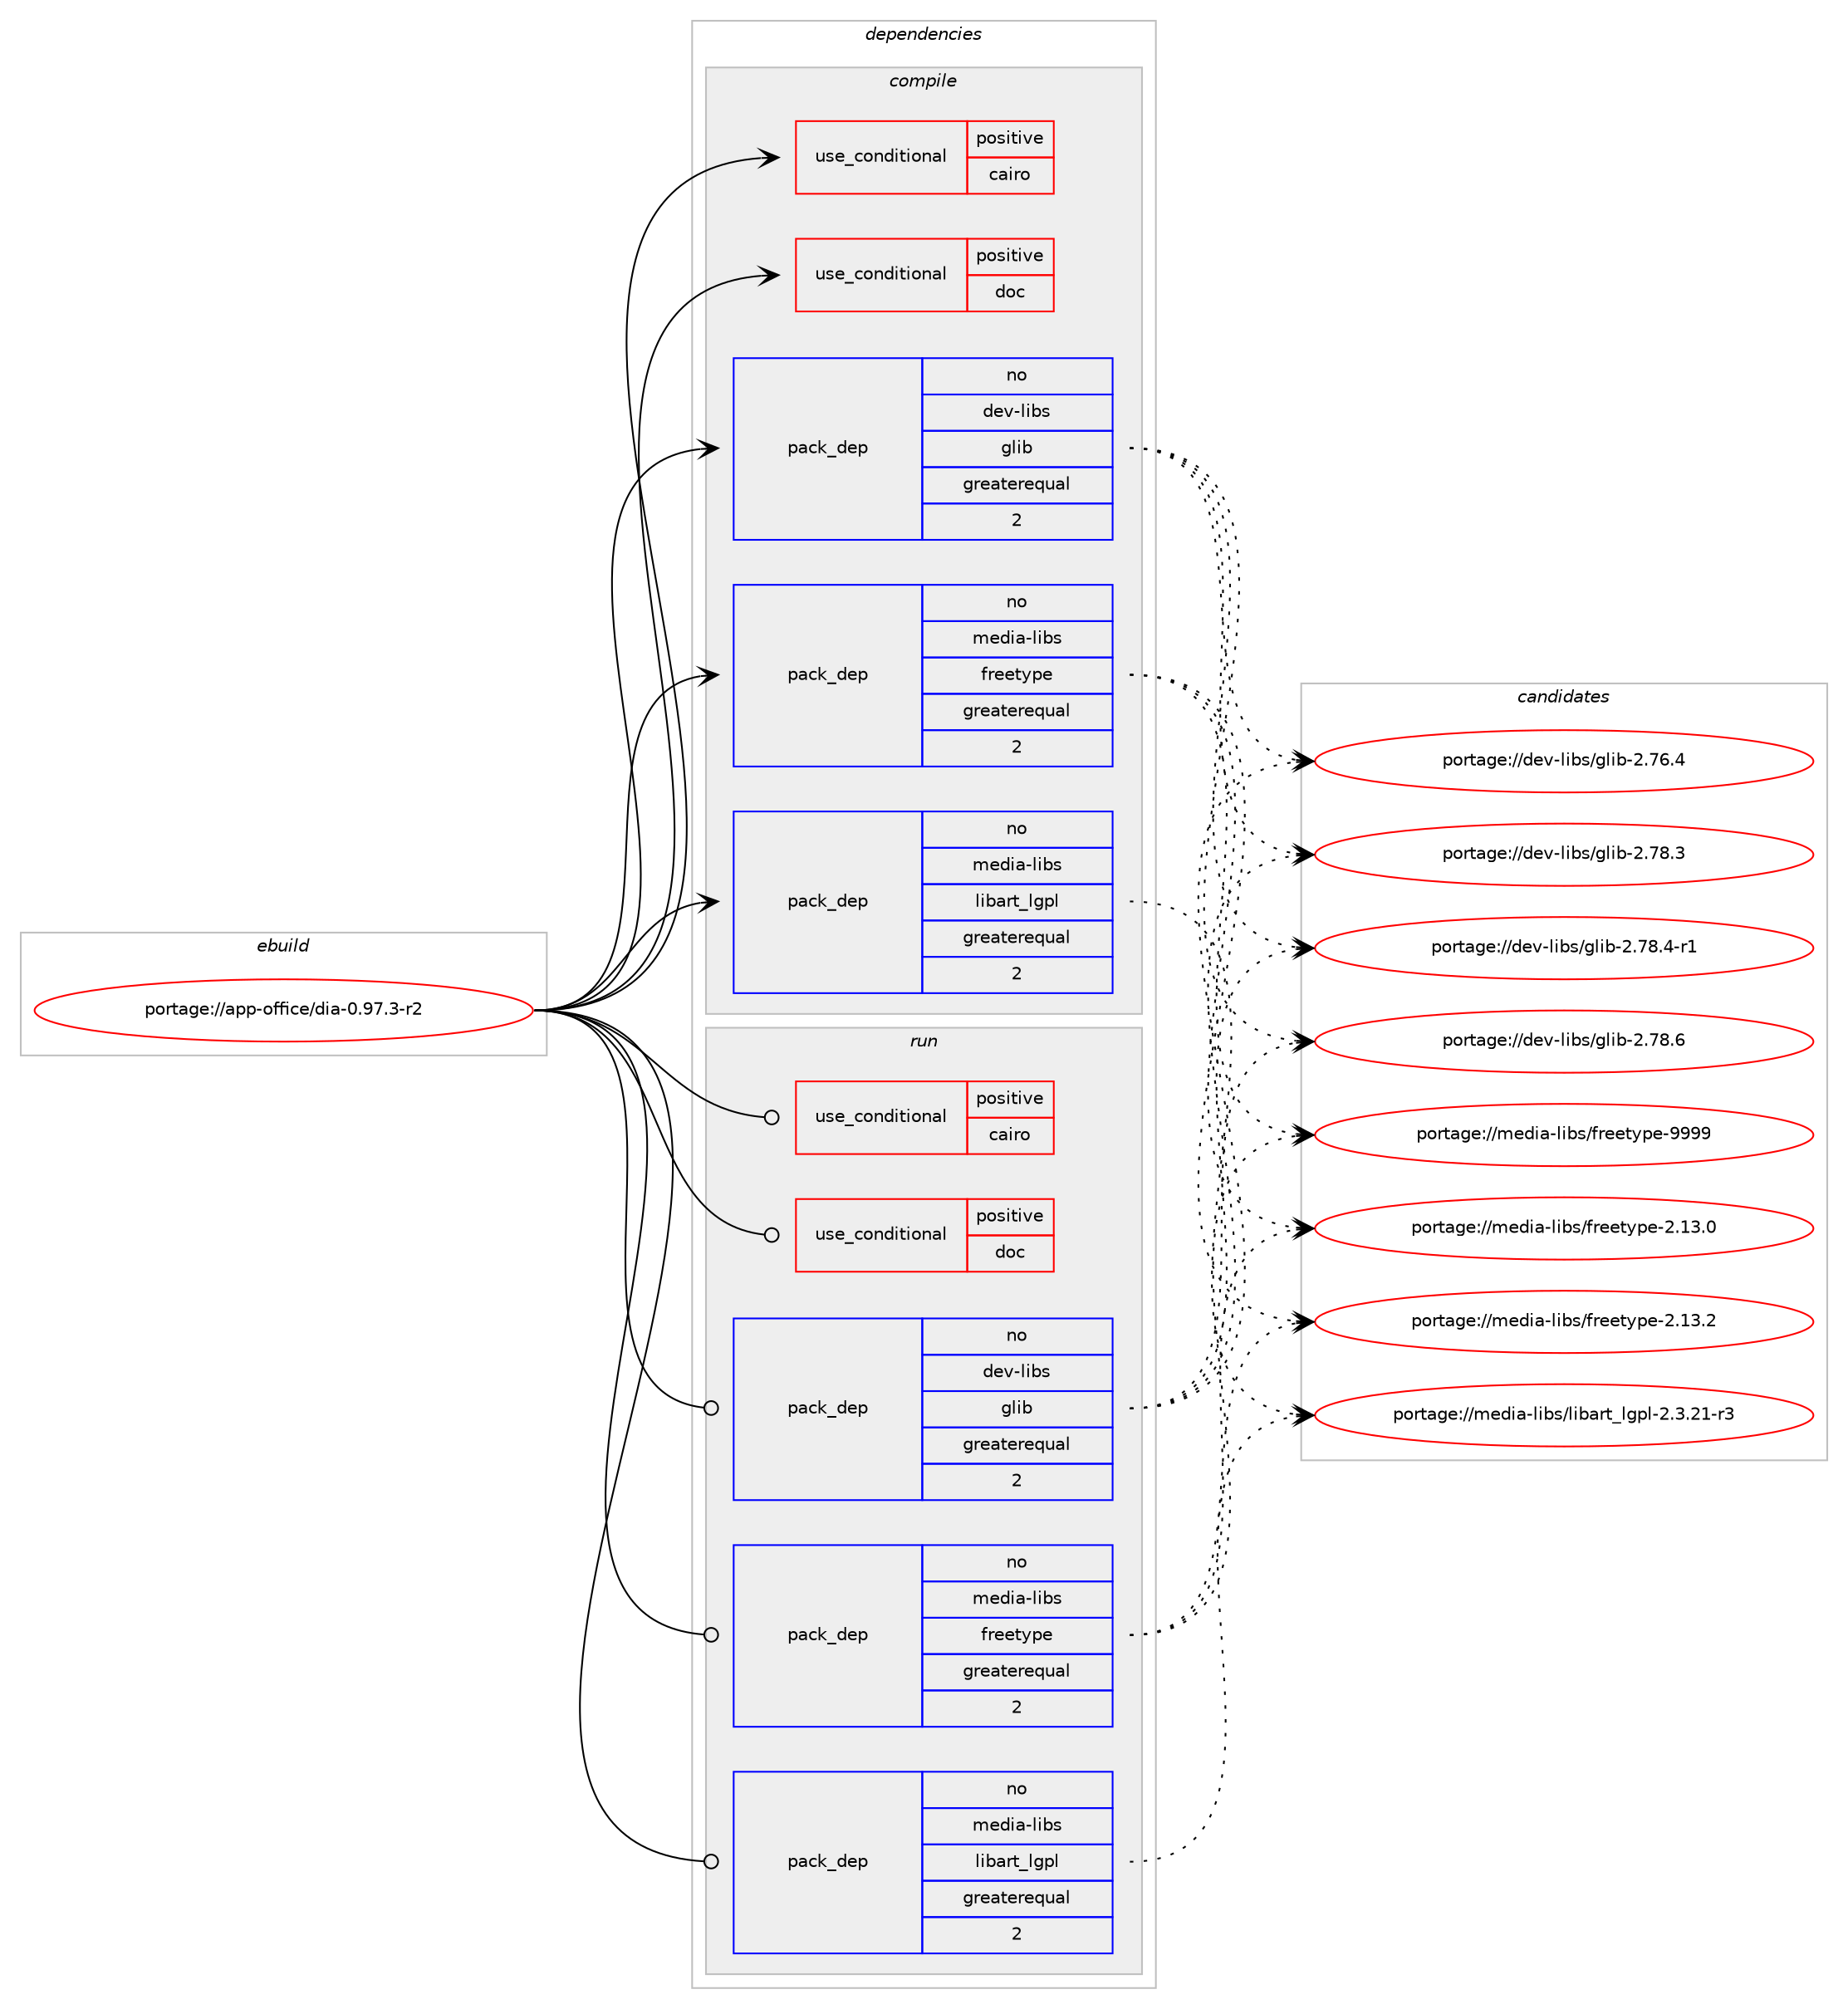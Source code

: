 digraph prolog {

# *************
# Graph options
# *************

newrank=true;
concentrate=true;
compound=true;
graph [rankdir=LR,fontname=Helvetica,fontsize=10,ranksep=1.5];#, ranksep=2.5, nodesep=0.2];
edge  [arrowhead=vee];
node  [fontname=Helvetica,fontsize=10];

# **********
# The ebuild
# **********

subgraph cluster_leftcol {
color=gray;
rank=same;
label=<<i>ebuild</i>>;
id [label="portage://app-office/dia-0.97.3-r2", color=red, width=4, href="../app-office/dia-0.97.3-r2.svg"];
}

# ****************
# The dependencies
# ****************

subgraph cluster_midcol {
color=gray;
label=<<i>dependencies</i>>;
subgraph cluster_compile {
fillcolor="#eeeeee";
style=filled;
label=<<i>compile</i>>;
subgraph cond12620 {
dependency19862 [label=<<TABLE BORDER="0" CELLBORDER="1" CELLSPACING="0" CELLPADDING="4"><TR><TD ROWSPAN="3" CELLPADDING="10">use_conditional</TD></TR><TR><TD>positive</TD></TR><TR><TD>cairo</TD></TR></TABLE>>, shape=none, color=red];
# *** BEGIN UNKNOWN DEPENDENCY TYPE (TODO) ***
# dependency19862 -> package_dependency(portage://app-office/dia-0.97.3-r2,install,no,x11-libs,cairo,none,[,,],[],[])
# *** END UNKNOWN DEPENDENCY TYPE (TODO) ***

}
id:e -> dependency19862:w [weight=20,style="solid",arrowhead="vee"];
subgraph cond12621 {
dependency19863 [label=<<TABLE BORDER="0" CELLBORDER="1" CELLSPACING="0" CELLPADDING="4"><TR><TD ROWSPAN="3" CELLPADDING="10">use_conditional</TD></TR><TR><TD>positive</TD></TR><TR><TD>doc</TD></TR></TABLE>>, shape=none, color=red];
# *** BEGIN UNKNOWN DEPENDENCY TYPE (TODO) ***
# dependency19863 -> package_dependency(portage://app-office/dia-0.97.3-r2,install,no,app-text,docbook-xml-dtd,none,[,,],[slot(4.5)],[])
# *** END UNKNOWN DEPENDENCY TYPE (TODO) ***

# *** BEGIN UNKNOWN DEPENDENCY TYPE (TODO) ***
# dependency19863 -> package_dependency(portage://app-office/dia-0.97.3-r2,install,no,app-text,docbook-xsl-stylesheets,none,[,,],[],[])
# *** END UNKNOWN DEPENDENCY TYPE (TODO) ***

}
id:e -> dependency19863:w [weight=20,style="solid",arrowhead="vee"];
subgraph pack6856 {
dependency19864 [label=<<TABLE BORDER="0" CELLBORDER="1" CELLSPACING="0" CELLPADDING="4" WIDTH="220"><TR><TD ROWSPAN="6" CELLPADDING="30">pack_dep</TD></TR><TR><TD WIDTH="110">no</TD></TR><TR><TD>dev-libs</TD></TR><TR><TD>glib</TD></TR><TR><TD>greaterequal</TD></TR><TR><TD>2</TD></TR></TABLE>>, shape=none, color=blue];
}
id:e -> dependency19864:w [weight=20,style="solid",arrowhead="vee"];
# *** BEGIN UNKNOWN DEPENDENCY TYPE (TODO) ***
# id -> package_dependency(portage://app-office/dia-0.97.3-r2,install,no,dev-libs,libxml2,none,[,,],[],[])
# *** END UNKNOWN DEPENDENCY TYPE (TODO) ***

# *** BEGIN UNKNOWN DEPENDENCY TYPE (TODO) ***
# id -> package_dependency(portage://app-office/dia-0.97.3-r2,install,no,dev-libs,libxslt,none,[,,],[],[])
# *** END UNKNOWN DEPENDENCY TYPE (TODO) ***

# *** BEGIN UNKNOWN DEPENDENCY TYPE (TODO) ***
# id -> package_dependency(portage://app-office/dia-0.97.3-r2,install,no,dev-libs,popt,none,[,,],[],[])
# *** END UNKNOWN DEPENDENCY TYPE (TODO) ***

subgraph pack6857 {
dependency19865 [label=<<TABLE BORDER="0" CELLBORDER="1" CELLSPACING="0" CELLPADDING="4" WIDTH="220"><TR><TD ROWSPAN="6" CELLPADDING="30">pack_dep</TD></TR><TR><TD WIDTH="110">no</TD></TR><TR><TD>media-libs</TD></TR><TR><TD>freetype</TD></TR><TR><TD>greaterequal</TD></TR><TR><TD>2</TD></TR></TABLE>>, shape=none, color=blue];
}
id:e -> dependency19865:w [weight=20,style="solid",arrowhead="vee"];
subgraph pack6858 {
dependency19866 [label=<<TABLE BORDER="0" CELLBORDER="1" CELLSPACING="0" CELLPADDING="4" WIDTH="220"><TR><TD ROWSPAN="6" CELLPADDING="30">pack_dep</TD></TR><TR><TD WIDTH="110">no</TD></TR><TR><TD>media-libs</TD></TR><TR><TD>libart_lgpl</TD></TR><TR><TD>greaterequal</TD></TR><TR><TD>2</TD></TR></TABLE>>, shape=none, color=blue];
}
id:e -> dependency19866:w [weight=20,style="solid",arrowhead="vee"];
# *** BEGIN UNKNOWN DEPENDENCY TYPE (TODO) ***
# id -> package_dependency(portage://app-office/dia-0.97.3-r2,install,no,media-libs,libpng,none,[,,],any_same_slot,[])
# *** END UNKNOWN DEPENDENCY TYPE (TODO) ***

# *** BEGIN UNKNOWN DEPENDENCY TYPE (TODO) ***
# id -> package_dependency(portage://app-office/dia-0.97.3-r2,install,no,sys-libs,zlib,none,[,,],[],[])
# *** END UNKNOWN DEPENDENCY TYPE (TODO) ***

# *** BEGIN UNKNOWN DEPENDENCY TYPE (TODO) ***
# id -> package_dependency(portage://app-office/dia-0.97.3-r2,install,no,x11-libs,gtk+,none,[,,],[slot(2)],[])
# *** END UNKNOWN DEPENDENCY TYPE (TODO) ***

# *** BEGIN UNKNOWN DEPENDENCY TYPE (TODO) ***
# id -> package_dependency(portage://app-office/dia-0.97.3-r2,install,no,x11-libs,pango,none,[,,],[],[])
# *** END UNKNOWN DEPENDENCY TYPE (TODO) ***

}
subgraph cluster_compileandrun {
fillcolor="#eeeeee";
style=filled;
label=<<i>compile and run</i>>;
}
subgraph cluster_run {
fillcolor="#eeeeee";
style=filled;
label=<<i>run</i>>;
subgraph cond12622 {
dependency19867 [label=<<TABLE BORDER="0" CELLBORDER="1" CELLSPACING="0" CELLPADDING="4"><TR><TD ROWSPAN="3" CELLPADDING="10">use_conditional</TD></TR><TR><TD>positive</TD></TR><TR><TD>cairo</TD></TR></TABLE>>, shape=none, color=red];
# *** BEGIN UNKNOWN DEPENDENCY TYPE (TODO) ***
# dependency19867 -> package_dependency(portage://app-office/dia-0.97.3-r2,run,no,x11-libs,cairo,none,[,,],[],[])
# *** END UNKNOWN DEPENDENCY TYPE (TODO) ***

}
id:e -> dependency19867:w [weight=20,style="solid",arrowhead="odot"];
subgraph cond12623 {
dependency19868 [label=<<TABLE BORDER="0" CELLBORDER="1" CELLSPACING="0" CELLPADDING="4"><TR><TD ROWSPAN="3" CELLPADDING="10">use_conditional</TD></TR><TR><TD>positive</TD></TR><TR><TD>doc</TD></TR></TABLE>>, shape=none, color=red];
# *** BEGIN UNKNOWN DEPENDENCY TYPE (TODO) ***
# dependency19868 -> package_dependency(portage://app-office/dia-0.97.3-r2,run,no,app-text,docbook-xml-dtd,none,[,,],[slot(4.5)],[])
# *** END UNKNOWN DEPENDENCY TYPE (TODO) ***

# *** BEGIN UNKNOWN DEPENDENCY TYPE (TODO) ***
# dependency19868 -> package_dependency(portage://app-office/dia-0.97.3-r2,run,no,app-text,docbook-xsl-stylesheets,none,[,,],[],[])
# *** END UNKNOWN DEPENDENCY TYPE (TODO) ***

}
id:e -> dependency19868:w [weight=20,style="solid",arrowhead="odot"];
subgraph pack6859 {
dependency19869 [label=<<TABLE BORDER="0" CELLBORDER="1" CELLSPACING="0" CELLPADDING="4" WIDTH="220"><TR><TD ROWSPAN="6" CELLPADDING="30">pack_dep</TD></TR><TR><TD WIDTH="110">no</TD></TR><TR><TD>dev-libs</TD></TR><TR><TD>glib</TD></TR><TR><TD>greaterequal</TD></TR><TR><TD>2</TD></TR></TABLE>>, shape=none, color=blue];
}
id:e -> dependency19869:w [weight=20,style="solid",arrowhead="odot"];
# *** BEGIN UNKNOWN DEPENDENCY TYPE (TODO) ***
# id -> package_dependency(portage://app-office/dia-0.97.3-r2,run,no,dev-libs,libxml2,none,[,,],[],[])
# *** END UNKNOWN DEPENDENCY TYPE (TODO) ***

# *** BEGIN UNKNOWN DEPENDENCY TYPE (TODO) ***
# id -> package_dependency(portage://app-office/dia-0.97.3-r2,run,no,dev-libs,libxslt,none,[,,],[],[])
# *** END UNKNOWN DEPENDENCY TYPE (TODO) ***

# *** BEGIN UNKNOWN DEPENDENCY TYPE (TODO) ***
# id -> package_dependency(portage://app-office/dia-0.97.3-r2,run,no,dev-libs,popt,none,[,,],[],[])
# *** END UNKNOWN DEPENDENCY TYPE (TODO) ***

subgraph pack6860 {
dependency19870 [label=<<TABLE BORDER="0" CELLBORDER="1" CELLSPACING="0" CELLPADDING="4" WIDTH="220"><TR><TD ROWSPAN="6" CELLPADDING="30">pack_dep</TD></TR><TR><TD WIDTH="110">no</TD></TR><TR><TD>media-libs</TD></TR><TR><TD>freetype</TD></TR><TR><TD>greaterequal</TD></TR><TR><TD>2</TD></TR></TABLE>>, shape=none, color=blue];
}
id:e -> dependency19870:w [weight=20,style="solid",arrowhead="odot"];
subgraph pack6861 {
dependency19871 [label=<<TABLE BORDER="0" CELLBORDER="1" CELLSPACING="0" CELLPADDING="4" WIDTH="220"><TR><TD ROWSPAN="6" CELLPADDING="30">pack_dep</TD></TR><TR><TD WIDTH="110">no</TD></TR><TR><TD>media-libs</TD></TR><TR><TD>libart_lgpl</TD></TR><TR><TD>greaterequal</TD></TR><TR><TD>2</TD></TR></TABLE>>, shape=none, color=blue];
}
id:e -> dependency19871:w [weight=20,style="solid",arrowhead="odot"];
# *** BEGIN UNKNOWN DEPENDENCY TYPE (TODO) ***
# id -> package_dependency(portage://app-office/dia-0.97.3-r2,run,no,media-libs,libpng,none,[,,],any_same_slot,[])
# *** END UNKNOWN DEPENDENCY TYPE (TODO) ***

# *** BEGIN UNKNOWN DEPENDENCY TYPE (TODO) ***
# id -> package_dependency(portage://app-office/dia-0.97.3-r2,run,no,sys-libs,zlib,none,[,,],[],[])
# *** END UNKNOWN DEPENDENCY TYPE (TODO) ***

# *** BEGIN UNKNOWN DEPENDENCY TYPE (TODO) ***
# id -> package_dependency(portage://app-office/dia-0.97.3-r2,run,no,x11-libs,gtk+,none,[,,],[slot(2)],[])
# *** END UNKNOWN DEPENDENCY TYPE (TODO) ***

# *** BEGIN UNKNOWN DEPENDENCY TYPE (TODO) ***
# id -> package_dependency(portage://app-office/dia-0.97.3-r2,run,no,x11-libs,pango,none,[,,],[],[])
# *** END UNKNOWN DEPENDENCY TYPE (TODO) ***

}
}

# **************
# The candidates
# **************

subgraph cluster_choices {
rank=same;
color=gray;
label=<<i>candidates</i>>;

subgraph choice6856 {
color=black;
nodesep=1;
choice1001011184510810598115471031081059845504655544652 [label="portage://dev-libs/glib-2.76.4", color=red, width=4,href="../dev-libs/glib-2.76.4.svg"];
choice1001011184510810598115471031081059845504655564651 [label="portage://dev-libs/glib-2.78.3", color=red, width=4,href="../dev-libs/glib-2.78.3.svg"];
choice10010111845108105981154710310810598455046555646524511449 [label="portage://dev-libs/glib-2.78.4-r1", color=red, width=4,href="../dev-libs/glib-2.78.4-r1.svg"];
choice1001011184510810598115471031081059845504655564654 [label="portage://dev-libs/glib-2.78.6", color=red, width=4,href="../dev-libs/glib-2.78.6.svg"];
dependency19864:e -> choice1001011184510810598115471031081059845504655544652:w [style=dotted,weight="100"];
dependency19864:e -> choice1001011184510810598115471031081059845504655564651:w [style=dotted,weight="100"];
dependency19864:e -> choice10010111845108105981154710310810598455046555646524511449:w [style=dotted,weight="100"];
dependency19864:e -> choice1001011184510810598115471031081059845504655564654:w [style=dotted,weight="100"];
}
subgraph choice6857 {
color=black;
nodesep=1;
choice1091011001059745108105981154710211410110111612111210145504649514648 [label="portage://media-libs/freetype-2.13.0", color=red, width=4,href="../media-libs/freetype-2.13.0.svg"];
choice1091011001059745108105981154710211410110111612111210145504649514650 [label="portage://media-libs/freetype-2.13.2", color=red, width=4,href="../media-libs/freetype-2.13.2.svg"];
choice109101100105974510810598115471021141011011161211121014557575757 [label="portage://media-libs/freetype-9999", color=red, width=4,href="../media-libs/freetype-9999.svg"];
dependency19865:e -> choice1091011001059745108105981154710211410110111612111210145504649514648:w [style=dotted,weight="100"];
dependency19865:e -> choice1091011001059745108105981154710211410110111612111210145504649514650:w [style=dotted,weight="100"];
dependency19865:e -> choice109101100105974510810598115471021141011011161211121014557575757:w [style=dotted,weight="100"];
}
subgraph choice6858 {
color=black;
nodesep=1;
choice10910110010597451081059811547108105989711411695108103112108455046514650494511451 [label="portage://media-libs/libart_lgpl-2.3.21-r3", color=red, width=4,href="../media-libs/libart_lgpl-2.3.21-r3.svg"];
dependency19866:e -> choice10910110010597451081059811547108105989711411695108103112108455046514650494511451:w [style=dotted,weight="100"];
}
subgraph choice6859 {
color=black;
nodesep=1;
choice1001011184510810598115471031081059845504655544652 [label="portage://dev-libs/glib-2.76.4", color=red, width=4,href="../dev-libs/glib-2.76.4.svg"];
choice1001011184510810598115471031081059845504655564651 [label="portage://dev-libs/glib-2.78.3", color=red, width=4,href="../dev-libs/glib-2.78.3.svg"];
choice10010111845108105981154710310810598455046555646524511449 [label="portage://dev-libs/glib-2.78.4-r1", color=red, width=4,href="../dev-libs/glib-2.78.4-r1.svg"];
choice1001011184510810598115471031081059845504655564654 [label="portage://dev-libs/glib-2.78.6", color=red, width=4,href="../dev-libs/glib-2.78.6.svg"];
dependency19869:e -> choice1001011184510810598115471031081059845504655544652:w [style=dotted,weight="100"];
dependency19869:e -> choice1001011184510810598115471031081059845504655564651:w [style=dotted,weight="100"];
dependency19869:e -> choice10010111845108105981154710310810598455046555646524511449:w [style=dotted,weight="100"];
dependency19869:e -> choice1001011184510810598115471031081059845504655564654:w [style=dotted,weight="100"];
}
subgraph choice6860 {
color=black;
nodesep=1;
choice1091011001059745108105981154710211410110111612111210145504649514648 [label="portage://media-libs/freetype-2.13.0", color=red, width=4,href="../media-libs/freetype-2.13.0.svg"];
choice1091011001059745108105981154710211410110111612111210145504649514650 [label="portage://media-libs/freetype-2.13.2", color=red, width=4,href="../media-libs/freetype-2.13.2.svg"];
choice109101100105974510810598115471021141011011161211121014557575757 [label="portage://media-libs/freetype-9999", color=red, width=4,href="../media-libs/freetype-9999.svg"];
dependency19870:e -> choice1091011001059745108105981154710211410110111612111210145504649514648:w [style=dotted,weight="100"];
dependency19870:e -> choice1091011001059745108105981154710211410110111612111210145504649514650:w [style=dotted,weight="100"];
dependency19870:e -> choice109101100105974510810598115471021141011011161211121014557575757:w [style=dotted,weight="100"];
}
subgraph choice6861 {
color=black;
nodesep=1;
choice10910110010597451081059811547108105989711411695108103112108455046514650494511451 [label="portage://media-libs/libart_lgpl-2.3.21-r3", color=red, width=4,href="../media-libs/libart_lgpl-2.3.21-r3.svg"];
dependency19871:e -> choice10910110010597451081059811547108105989711411695108103112108455046514650494511451:w [style=dotted,weight="100"];
}
}

}
